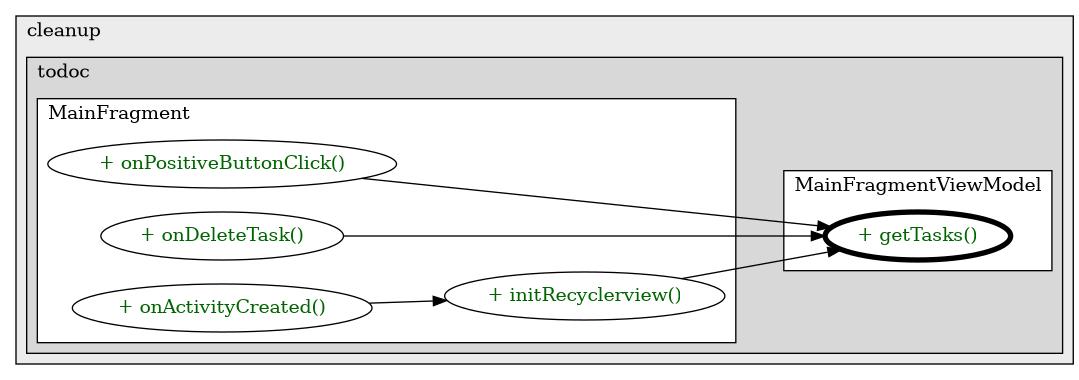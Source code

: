 @startuml

/' diagram meta data start
config=CallConfiguration;
{
  "rootMethod": "com.cleanup.todoc.ui.MainFragmentViewModel#getTasks()",
  "projectClassification": {
    "searchMode": "OpenProject", // OpenProject, AllProjects
    "includedProjects": "",
    "pathEndKeywords": "*.impl",
    "isClientPath": "",
    "isClientName": "",
    "isTestPath": "",
    "isTestName": "",
    "isMappingPath": "",
    "isMappingName": "",
    "isDataAccessPath": "",
    "isDataAccessName": "",
    "isDataStructurePath": "",
    "isDataStructureName": "",
    "isInterfaceStructuresPath": "",
    "isInterfaceStructuresName": "",
    "isEntryPointPath": "",
    "isEntryPointName": "",
    "treatFinalFieldsAsMandatory": false
  },
  "graphRestriction": {
    "classPackageExcludeFilter": "",
    "classPackageIncludeFilter": "",
    "classNameExcludeFilter": "",
    "classNameIncludeFilter": "",
    "methodNameExcludeFilter": "",
    "methodNameIncludeFilter": "",
    "removeByInheritance": "", // inheritance/annotation based filtering is done in a second step
    "removeByAnnotation": "",
    "removeByClassPackage": "", // cleanup the graph after inheritance/annotation based filtering is done
    "removeByClassName": "",
    "cutMappings": false,
    "cutEnum": true,
    "cutTests": true,
    "cutClient": true,
    "cutDataAccess": true,
    "cutInterfaceStructures": true,
    "cutDataStructures": true,
    "cutGetterAndSetter": true,
    "cutConstructors": true
  },
  "graphTraversal": {
    "forwardDepth": 3,
    "backwardDepth": 3,
    "classPackageExcludeFilter": "",
    "classPackageIncludeFilter": "",
    "classNameExcludeFilter": "",
    "classNameIncludeFilter": "",
    "methodNameExcludeFilter": "",
    "methodNameIncludeFilter": "",
    "hideMappings": false,
    "hideDataStructures": false,
    "hidePrivateMethods": true,
    "hideInterfaceCalls": true, // indirection: implementation -> interface (is hidden) -> implementation
    "onlyShowApplicationEntryPoints": false, // root node is included
    "useMethodCallsForStructureDiagram": "ForwardOnly" // ForwardOnly, BothDirections, No
  },
  "details": {
    "aggregation": "GroupByClass", // ByClass, GroupByClass, None
    "showMethodParametersTypes": false,
    "showMethodParametersNames": false,
    "showMethodReturnType": false,
    "showPackageLevels": 2,
    "showCallOrder": false,
    "edgeMode": "MethodsOnly", // TypesOnly, MethodsOnly, TypesAndMethods, MethodsAndDirectTypeUsage
    "showDetailedClassStructure": false
  },
  "rootClass": "com.cleanup.todoc.ui.MainFragmentViewModel",
  "extensionCallbackMethod": "" // qualified.class.name#methodName - signature: public static String method(String)
}
diagram meta data end '/



digraph g {
    rankdir="LR"
    splines=polyline
    

'nodes 
subgraph cluster_856774308 { 
   	label=cleanup
	labeljust=l
	fillcolor="#ececec"
	style=filled
   
   subgraph cluster_1925994771 { 
   	label=todoc
	labeljust=l
	fillcolor="#d8d8d8"
	style=filled
   
   subgraph cluster_2009645033 { 
   	label=MainFragmentViewModel
	labeljust=l
	fillcolor=white
	style=filled
   
   MainFragmentViewModel592173596XXXgetTasks0[
	label="+ getTasks()"
	style=filled
	fillcolor=white
	tooltip="MainFragmentViewModel

null"
	penwidth=4
	fontcolor=darkgreen
];
} 

subgraph cluster_2144438821 { 
   	label=MainFragment
	labeljust=l
	fillcolor=white
	style=filled
   
   MainFragment592173596XXXinitRecyclerview0[
	label="+ initRecyclerview()"
	style=filled
	fillcolor=white
	tooltip="MainFragment

null"
	fontcolor=darkgreen
];

MainFragment592173596XXXonActivityCreated2000952482[
	label="+ onActivityCreated()"
	style=filled
	fillcolor=white
	tooltip="MainFragment

 @deprecated "
	fontcolor=darkgreen
];

MainFragment592173596XXXonDeleteTask57836918[
	label="+ onDeleteTask()"
	style=filled
	fillcolor=white
	tooltip="MainFragment

null"
	fontcolor=darkgreen
];

MainFragment592173596XXXonPositiveButtonClick1896564559[
	label="+ onPositiveButtonClick()"
	style=filled
	fillcolor=white
	tooltip="MainFragment

null"
	fontcolor=darkgreen
];
} 
} 
} 

'edges    
MainFragment592173596XXXinitRecyclerview0 -> MainFragmentViewModel592173596XXXgetTasks0;
MainFragment592173596XXXonActivityCreated2000952482 -> MainFragment592173596XXXinitRecyclerview0;
MainFragment592173596XXXonDeleteTask57836918 -> MainFragmentViewModel592173596XXXgetTasks0;
MainFragment592173596XXXonPositiveButtonClick1896564559 -> MainFragmentViewModel592173596XXXgetTasks0;
    
}
@enduml
